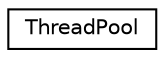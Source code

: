digraph "Иерархия классов. Графический вид."
{
 // LATEX_PDF_SIZE
  edge [fontname="Helvetica",fontsize="10",labelfontname="Helvetica",labelfontsize="10"];
  node [fontname="Helvetica",fontsize="10",shape=record];
  rankdir="LR";
  Node0 [label="ThreadPool",height=0.2,width=0.4,color="black", fillcolor="white", style="filled",URL="$classThreadPool.html",tooltip=" "];
}
